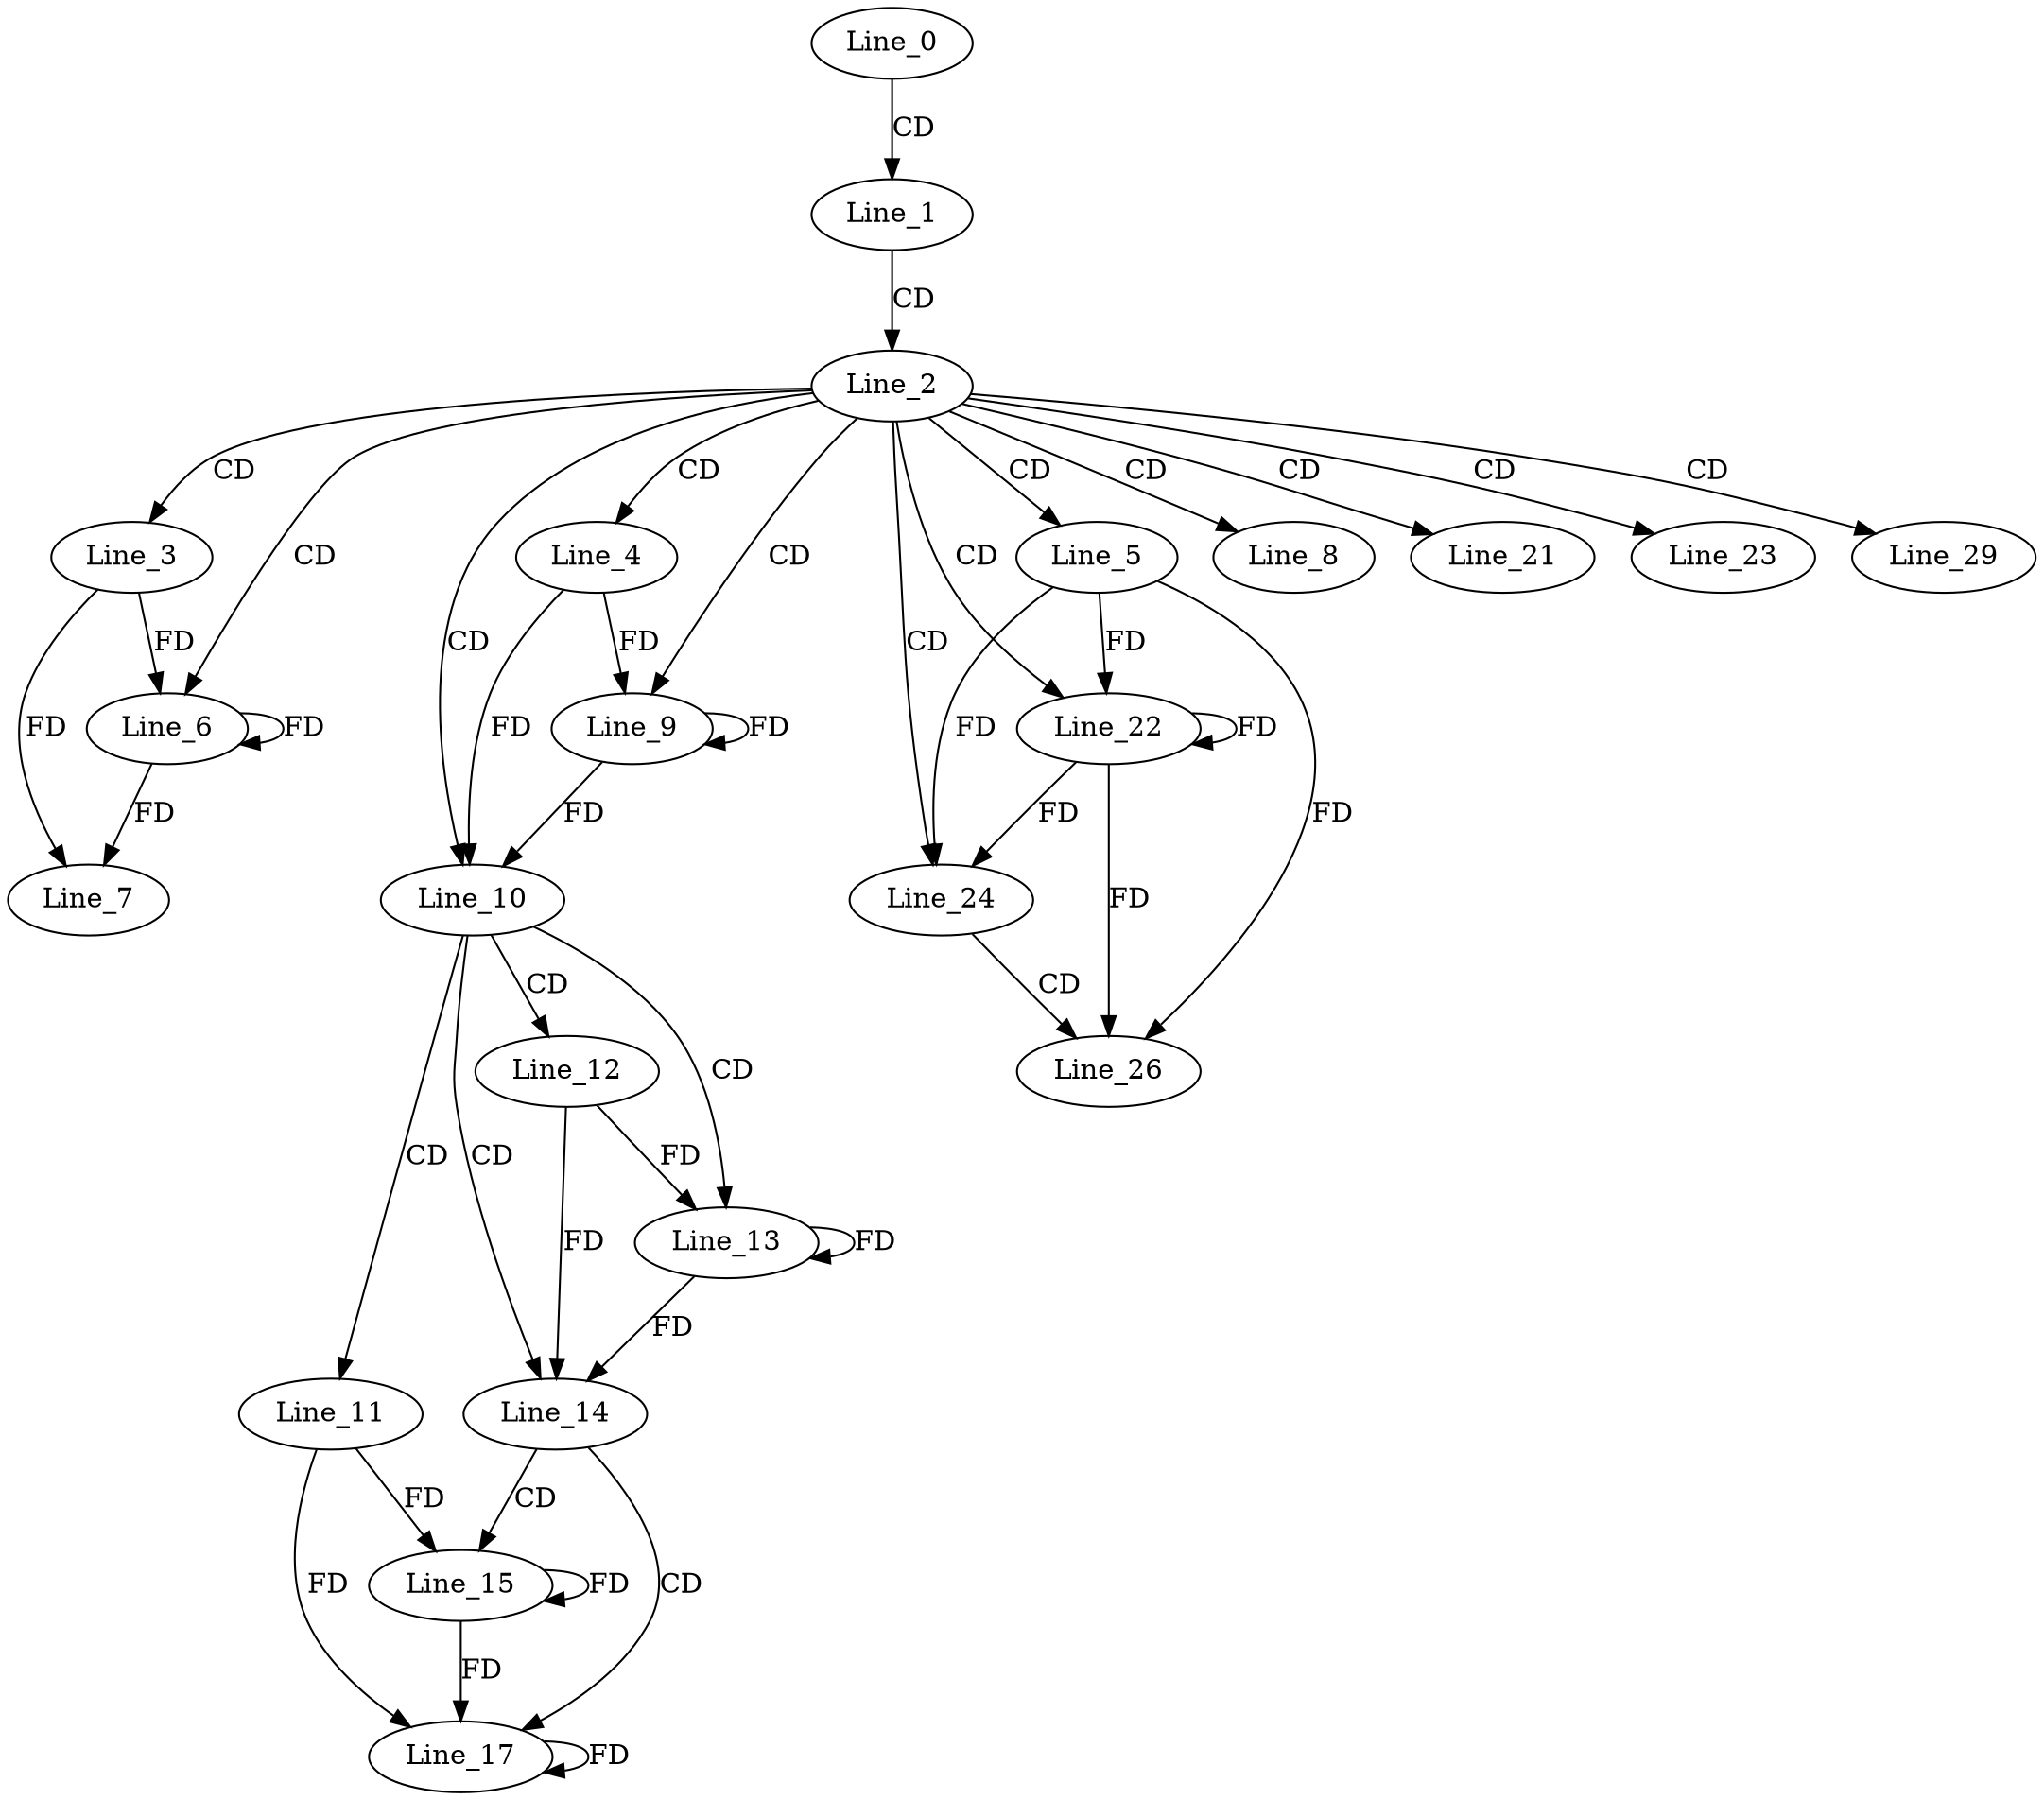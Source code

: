 digraph G {
  Line_0;
  Line_1;
  Line_2;
  Line_3;
  Line_4;
  Line_5;
  Line_6;
  Line_7;
  Line_8;
  Line_9;
  Line_9;
  Line_10;
  Line_11;
  Line_12;
  Line_13;
  Line_13;
  Line_14;
  Line_15;
  Line_17;
  Line_21;
  Line_22;
  Line_22;
  Line_23;
  Line_24;
  Line_24;
  Line_26;
  Line_26;
  Line_29;
  Line_0 -> Line_1 [ label="CD" ];
  Line_1 -> Line_2 [ label="CD" ];
  Line_2 -> Line_3 [ label="CD" ];
  Line_2 -> Line_4 [ label="CD" ];
  Line_2 -> Line_5 [ label="CD" ];
  Line_2 -> Line_6 [ label="CD" ];
  Line_3 -> Line_6 [ label="FD" ];
  Line_6 -> Line_6 [ label="FD" ];
  Line_3 -> Line_7 [ label="FD" ];
  Line_6 -> Line_7 [ label="FD" ];
  Line_2 -> Line_8 [ label="CD" ];
  Line_2 -> Line_9 [ label="CD" ];
  Line_4 -> Line_9 [ label="FD" ];
  Line_9 -> Line_9 [ label="FD" ];
  Line_2 -> Line_10 [ label="CD" ];
  Line_4 -> Line_10 [ label="FD" ];
  Line_9 -> Line_10 [ label="FD" ];
  Line_10 -> Line_11 [ label="CD" ];
  Line_10 -> Line_12 [ label="CD" ];
  Line_10 -> Line_13 [ label="CD" ];
  Line_12 -> Line_13 [ label="FD" ];
  Line_13 -> Line_13 [ label="FD" ];
  Line_10 -> Line_14 [ label="CD" ];
  Line_12 -> Line_14 [ label="FD" ];
  Line_13 -> Line_14 [ label="FD" ];
  Line_14 -> Line_15 [ label="CD" ];
  Line_11 -> Line_15 [ label="FD" ];
  Line_15 -> Line_15 [ label="FD" ];
  Line_14 -> Line_17 [ label="CD" ];
  Line_11 -> Line_17 [ label="FD" ];
  Line_15 -> Line_17 [ label="FD" ];
  Line_17 -> Line_17 [ label="FD" ];
  Line_2 -> Line_21 [ label="CD" ];
  Line_2 -> Line_22 [ label="CD" ];
  Line_5 -> Line_22 [ label="FD" ];
  Line_22 -> Line_22 [ label="FD" ];
  Line_2 -> Line_23 [ label="CD" ];
  Line_2 -> Line_24 [ label="CD" ];
  Line_5 -> Line_24 [ label="FD" ];
  Line_22 -> Line_24 [ label="FD" ];
  Line_24 -> Line_26 [ label="CD" ];
  Line_5 -> Line_26 [ label="FD" ];
  Line_22 -> Line_26 [ label="FD" ];
  Line_2 -> Line_29 [ label="CD" ];
}
